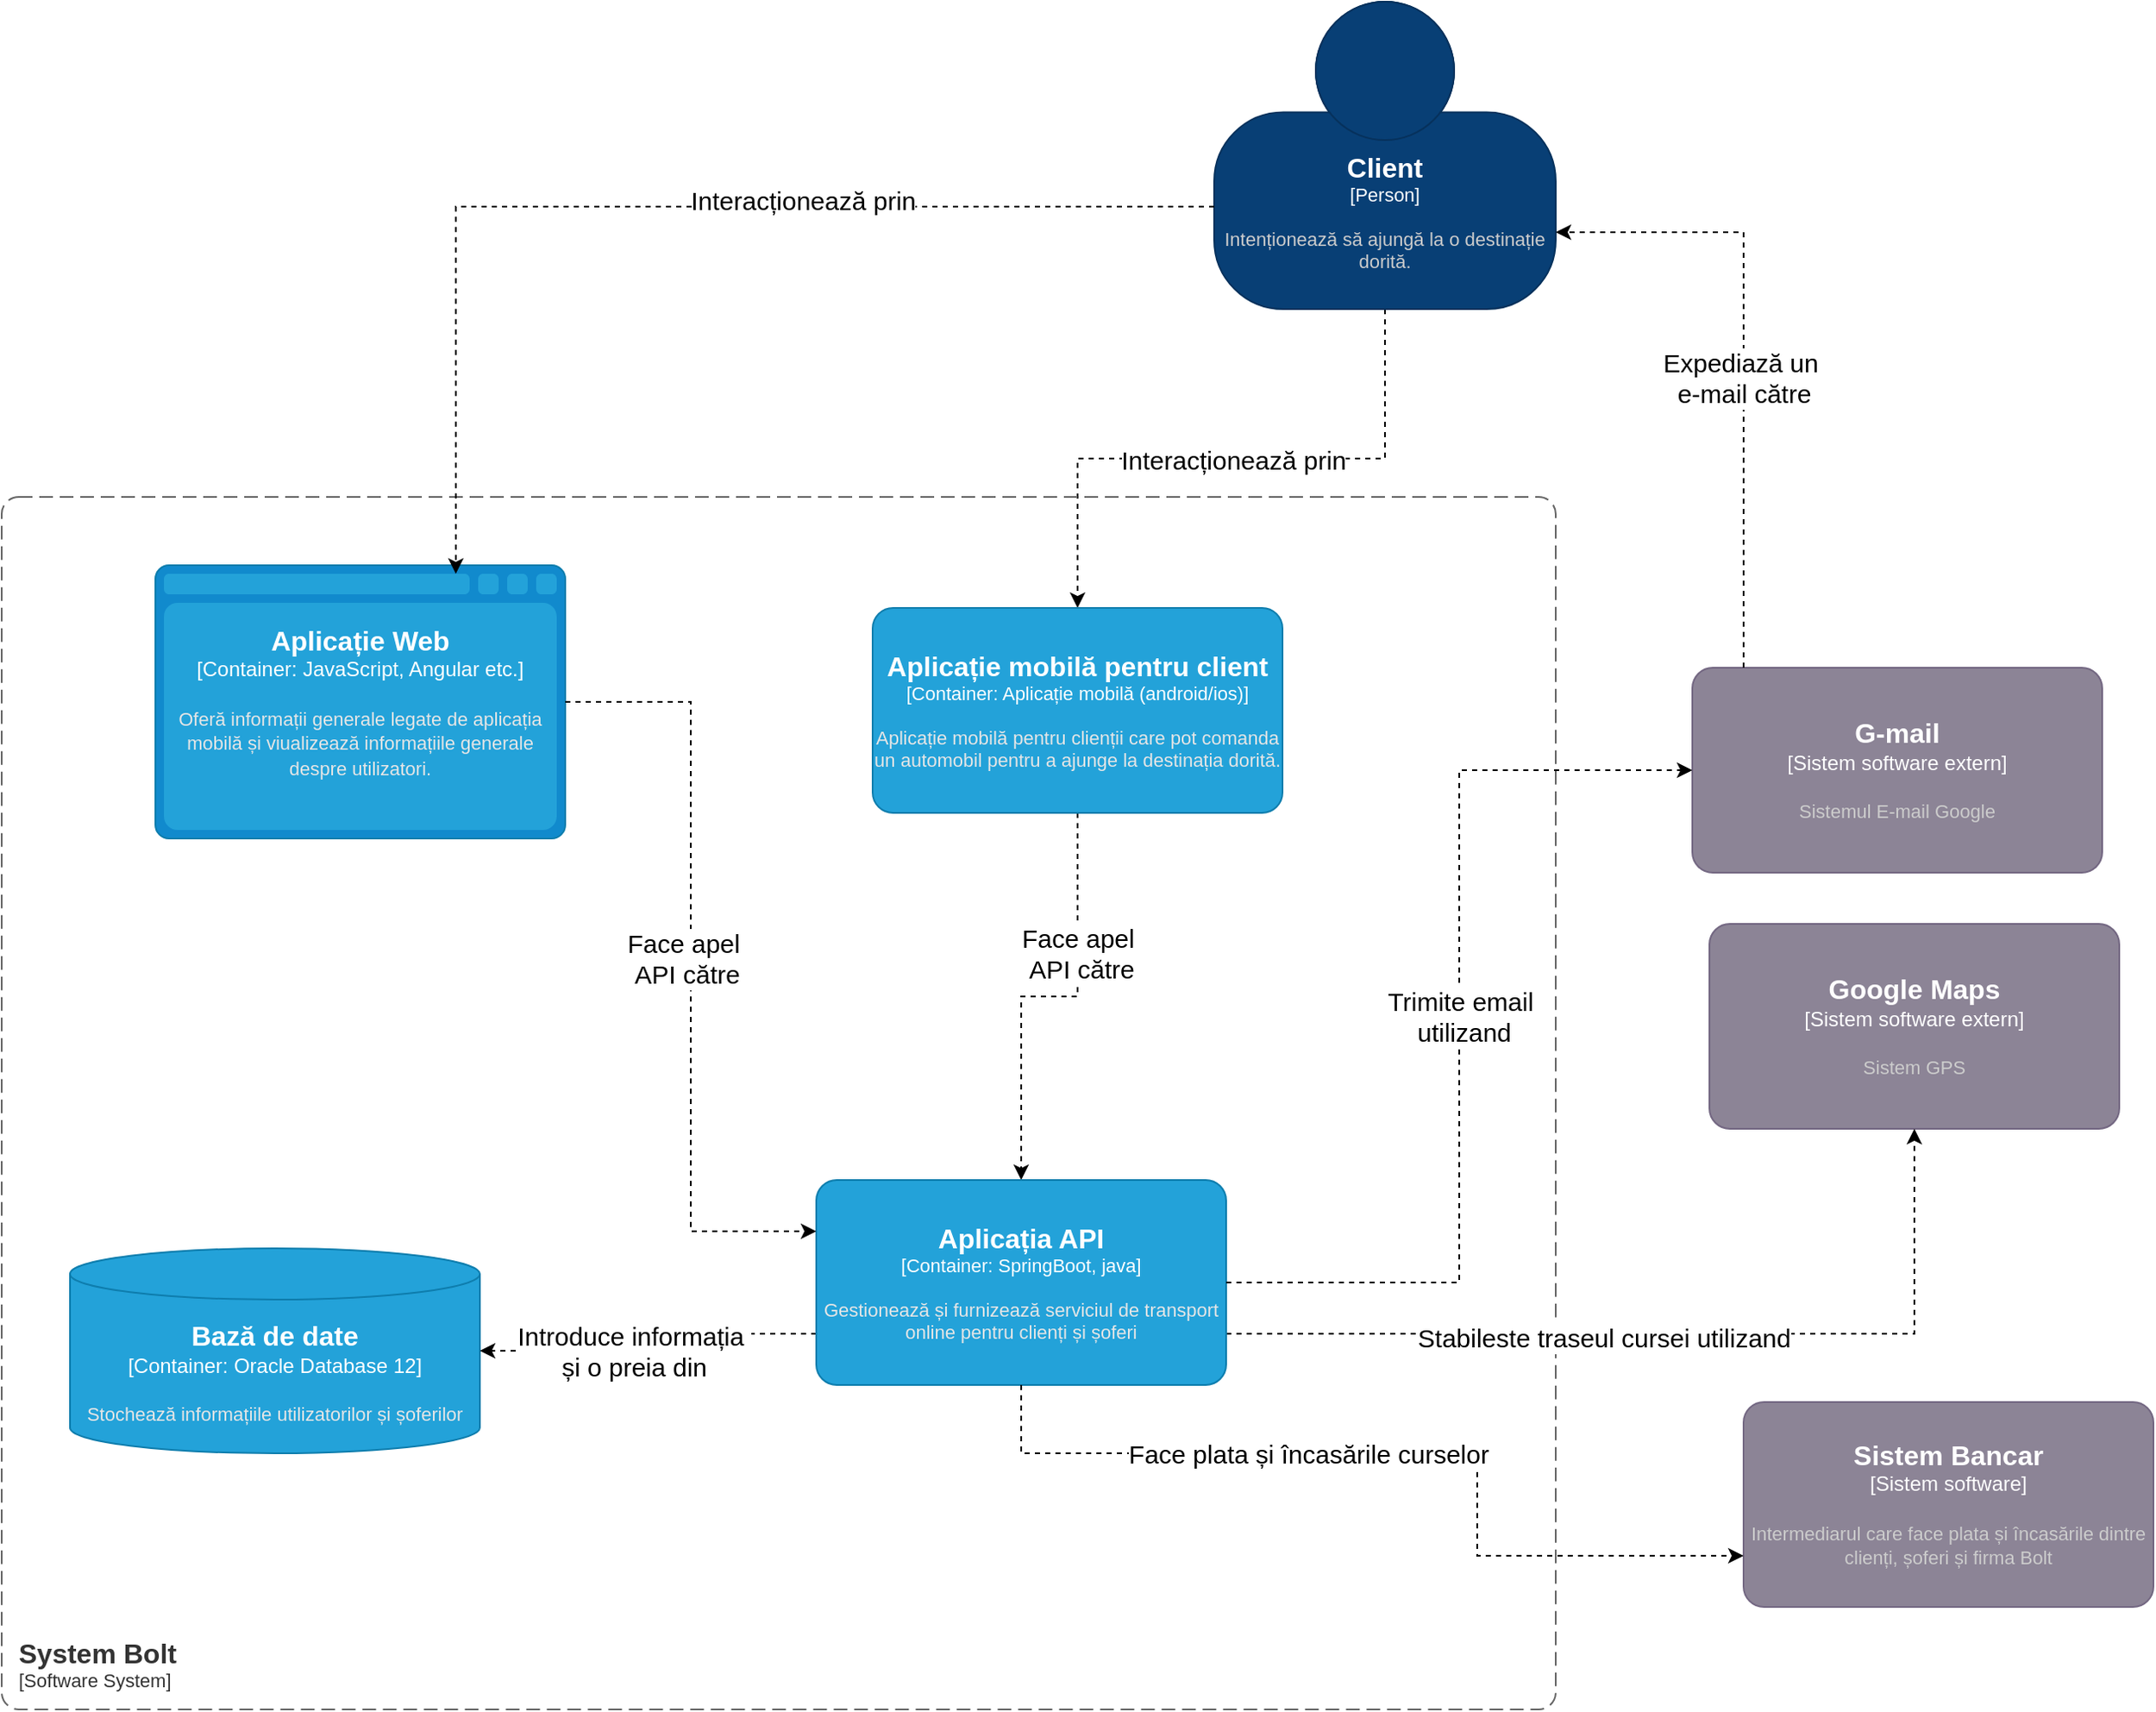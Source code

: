<mxfile version="24.0.7" type="github" pages="2">
  <diagram name="Page-1" id="so11YrUz_T8D6X9IEwJL">
    <mxGraphModel dx="1566" dy="975" grid="1" gridSize="10" guides="1" tooltips="1" connect="1" arrows="1" fold="1" page="1" pageScale="1" pageWidth="827" pageHeight="1169" math="0" shadow="0">
      <root>
        <mxCell id="0" />
        <mxCell id="1" parent="0" />
        <mxCell id="M6_Do0lSK7jopWaOoNng-5" style="edgeStyle=orthogonalEdgeStyle;rounded=0;orthogonalLoop=1;jettySize=auto;html=1;dashed=1;" edge="1" parent="1" source="9relFu1MUnXoXY8zJqt--1" target="9relFu1MUnXoXY8zJqt--4">
          <mxGeometry relative="1" as="geometry" />
        </mxCell>
        <mxCell id="mA4nEUDZnCHrMORgY2oW-5" value="&lt;font style=&quot;font-size: 15px;&quot;&gt;Interacționează prin&lt;/font&gt;" style="edgeLabel;html=1;align=center;verticalAlign=middle;resizable=0;points=[];" vertex="1" connectable="0" parent="M6_Do0lSK7jopWaOoNng-5">
          <mxGeometry x="-0.282" relative="1" as="geometry">
            <mxPoint x="-49" as="offset" />
          </mxGeometry>
        </mxCell>
        <object placeholders="1" c4Name="Client" c4Type="Person" c4Description="Intenționează să ajungă la o destinație dorită." label="&lt;font style=&quot;font-size: 16px&quot;&gt;&lt;b&gt;%c4Name%&lt;/b&gt;&lt;/font&gt;&lt;div&gt;[%c4Type%]&lt;/div&gt;&lt;br&gt;&lt;div&gt;&lt;font style=&quot;font-size: 11px&quot;&gt;&lt;font color=&quot;#cccccc&quot;&gt;%c4Description%&lt;/font&gt;&lt;/div&gt;" id="9relFu1MUnXoXY8zJqt--1">
          <mxCell style="html=1;fontSize=11;dashed=0;whiteSpace=wrap;fillColor=#083F75;strokeColor=#06315C;fontColor=#ffffff;shape=mxgraph.c4.person2;align=center;metaEdit=1;points=[[0.5,0,0],[1,0.5,0],[1,0.75,0],[0.75,1,0],[0.5,1,0],[0.25,1,0],[0,0.75,0],[0,0.5,0]];resizable=0;" vertex="1" parent="1">
            <mxGeometry x="820" y="150" width="200" height="180" as="geometry" />
          </mxCell>
        </object>
        <object placeholders="1" c4Name="System Bolt" c4Type="SystemScopeBoundary" c4Application="Software System" label="&lt;font style=&quot;font-size: 16px&quot;&gt;&lt;b&gt;&lt;div style=&quot;text-align: left&quot;&gt;%c4Name%&lt;/div&gt;&lt;/b&gt;&lt;/font&gt;&lt;div style=&quot;text-align: left&quot;&gt;[%c4Application%]&lt;/div&gt;" id="9relFu1MUnXoXY8zJqt--2">
          <mxCell style="rounded=1;fontSize=11;whiteSpace=wrap;html=1;dashed=1;arcSize=20;fillColor=none;strokeColor=#666666;fontColor=#333333;labelBackgroundColor=none;align=left;verticalAlign=bottom;labelBorderColor=none;spacingTop=0;spacing=10;dashPattern=8 4;metaEdit=1;rotatable=0;perimeter=rectanglePerimeter;noLabel=0;labelPadding=0;allowArrows=0;connectable=0;expand=0;recursiveResize=0;editable=1;pointerEvents=0;absoluteArcSize=1;points=[[0.25,0,0],[0.5,0,0],[0.75,0,0],[1,0.25,0],[1,0.5,0],[1,0.75,0],[0.75,1,0],[0.5,1,0],[0.25,1,0],[0,0.75,0],[0,0.5,0],[0,0.25,0]];" vertex="1" parent="1">
            <mxGeometry x="110" y="440" width="910" height="710" as="geometry" />
          </mxCell>
        </object>
        <object placeholders="1" c4Type="Aplicație Web" c4Container="Container" c4Technology="JavaScript, Angular etc." c4Description="Oferă informații generale legate de aplicația mobilă și viualizează informațiile generale despre utilizatori." label="&lt;font style=&quot;font-size: 16px&quot;&gt;&lt;b&gt;%c4Type%&lt;/b&gt;&lt;/font&gt;&lt;div&gt;[%c4Container%:&amp;nbsp;%c4Technology%]&lt;/div&gt;&lt;br&gt;&lt;div&gt;&lt;font style=&quot;font-size: 11px&quot;&gt;&lt;font color=&quot;#E6E6E6&quot;&gt;%c4Description%&lt;/font&gt;&lt;/div&gt;" id="9relFu1MUnXoXY8zJqt--3">
          <mxCell style="shape=mxgraph.c4.webBrowserContainer2;whiteSpace=wrap;html=1;boundedLbl=1;rounded=0;labelBackgroundColor=none;strokeColor=#118ACD;fillColor=#23A2D9;strokeColor=#118ACD;strokeColor2=#0E7DAD;fontSize=12;fontColor=#ffffff;align=center;metaEdit=1;points=[[0.5,0,0],[1,0.25,0],[1,0.5,0],[1,0.75,0],[0.5,1,0],[0,0.75,0],[0,0.5,0],[0,0.25,0]];resizable=0;" vertex="1" parent="1">
            <mxGeometry x="200" y="480" width="240" height="160" as="geometry" />
          </mxCell>
        </object>
        <mxCell id="M6_Do0lSK7jopWaOoNng-6" style="edgeStyle=orthogonalEdgeStyle;rounded=0;orthogonalLoop=1;jettySize=auto;html=1;dashed=1;" edge="1" parent="1" source="9relFu1MUnXoXY8zJqt--4" target="M6_Do0lSK7jopWaOoNng-3">
          <mxGeometry relative="1" as="geometry" />
        </mxCell>
        <mxCell id="mA4nEUDZnCHrMORgY2oW-6" value="&lt;font style=&quot;font-size: 15px;&quot;&gt;Face apel&amp;nbsp;&lt;/font&gt;&lt;div&gt;&lt;font style=&quot;font-size: 15px;&quot;&gt;API către&lt;/font&gt;&lt;/div&gt;" style="edgeLabel;html=1;align=center;verticalAlign=middle;resizable=0;points=[];" vertex="1" connectable="0" parent="M6_Do0lSK7jopWaOoNng-6">
          <mxGeometry x="-0.343" y="2" relative="1" as="geometry">
            <mxPoint as="offset" />
          </mxGeometry>
        </mxCell>
        <object placeholders="1" c4Name="Aplicație mobilă pentru client" c4Type="Container" c4Technology="Aplicație mobilă (android/ios)" c4Description="Aplicație mobilă pentru clienții care pot comanda un automobil pentru a ajunge la destinația dorită." label="&lt;font style=&quot;font-size: 16px&quot;&gt;&lt;b&gt;%c4Name%&lt;/b&gt;&lt;/font&gt;&lt;div&gt;[%c4Type%: %c4Technology%]&lt;/div&gt;&lt;br&gt;&lt;div&gt;&lt;font style=&quot;font-size: 11px&quot;&gt;&lt;font color=&quot;#E6E6E6&quot;&gt;%c4Description%&lt;/font&gt;&lt;/div&gt;" id="9relFu1MUnXoXY8zJqt--4">
          <mxCell style="rounded=1;whiteSpace=wrap;html=1;fontSize=11;labelBackgroundColor=none;fillColor=#23A2D9;fontColor=#ffffff;align=center;arcSize=10;strokeColor=#0E7DAD;metaEdit=1;resizable=0;points=[[0.25,0,0],[0.5,0,0],[0.75,0,0],[1,0.25,0],[1,0.5,0],[1,0.75,0],[0.75,1,0],[0.5,1,0],[0.25,1,0],[0,0.75,0],[0,0.5,0],[0,0.25,0]];" vertex="1" parent="1">
            <mxGeometry x="620" y="505" width="240" height="120" as="geometry" />
          </mxCell>
        </object>
        <object placeholders="1" c4Type="Bază de date" c4Container="Container" c4Technology="Oracle Database 12" c4Description="Stochează informațiile utilizatorilor și șoferilor" label="&lt;font style=&quot;font-size: 16px&quot;&gt;&lt;b&gt;%c4Type%&lt;/b&gt;&lt;/font&gt;&lt;div&gt;[%c4Container%:&amp;nbsp;%c4Technology%]&lt;/div&gt;&lt;br&gt;&lt;div&gt;&lt;font style=&quot;font-size: 11px&quot;&gt;&lt;font color=&quot;#E6E6E6&quot;&gt;%c4Description%&lt;/font&gt;&lt;/div&gt;" id="9relFu1MUnXoXY8zJqt--5">
          <mxCell style="shape=cylinder3;size=15;whiteSpace=wrap;html=1;boundedLbl=1;rounded=0;labelBackgroundColor=none;fillColor=#23A2D9;fontSize=12;fontColor=#ffffff;align=center;strokeColor=#0E7DAD;metaEdit=1;points=[[0.5,0,0],[1,0.25,0],[1,0.5,0],[1,0.75,0],[0.5,1,0],[0,0.75,0],[0,0.5,0],[0,0.25,0]];resizable=0;" vertex="1" parent="1">
            <mxGeometry x="150" y="880" width="240" height="120" as="geometry" />
          </mxCell>
        </object>
        <object placeholders="1" c4Name="G-mail" c4Type="Sistem software extern" c4Description="Sistemul E-mail Google" label="&lt;font style=&quot;font-size: 16px&quot;&gt;&lt;b&gt;%c4Name%&lt;/b&gt;&lt;/font&gt;&lt;div&gt;[%c4Type%]&lt;/div&gt;&lt;br&gt;&lt;div&gt;&lt;font style=&quot;font-size: 11px&quot;&gt;&lt;font color=&quot;#cccccc&quot;&gt;%c4Description%&lt;/font&gt;&lt;/div&gt;" id="M6_Do0lSK7jopWaOoNng-1">
          <mxCell style="rounded=1;whiteSpace=wrap;html=1;labelBackgroundColor=none;fillColor=#8C8496;fontColor=#ffffff;align=center;arcSize=10;strokeColor=#736782;metaEdit=1;resizable=0;points=[[0.25,0,0],[0.5,0,0],[0.75,0,0],[1,0.25,0],[1,0.5,0],[1,0.75,0],[0.75,1,0],[0.5,1,0],[0.25,1,0],[0,0.75,0],[0,0.5,0],[0,0.25,0]];" vertex="1" parent="1">
            <mxGeometry x="1100" y="540" width="240" height="120" as="geometry" />
          </mxCell>
        </object>
        <object placeholders="1" c4Name="Google Maps" c4Type="Sistem software extern" c4Description="Sistem GPS" label="&lt;font style=&quot;font-size: 16px&quot;&gt;&lt;b&gt;%c4Name%&lt;/b&gt;&lt;/font&gt;&lt;div&gt;[%c4Type%]&lt;/div&gt;&lt;br&gt;&lt;div&gt;&lt;font style=&quot;font-size: 11px&quot;&gt;&lt;font color=&quot;#cccccc&quot;&gt;%c4Description%&lt;/font&gt;&lt;/div&gt;" id="M6_Do0lSK7jopWaOoNng-2">
          <mxCell style="rounded=1;whiteSpace=wrap;html=1;labelBackgroundColor=none;fillColor=#8C8496;fontColor=#ffffff;align=center;arcSize=10;strokeColor=#736782;metaEdit=1;resizable=0;points=[[0.25,0,0],[0.5,0,0],[0.75,0,0],[1,0.25,0],[1,0.5,0],[1,0.75,0],[0.75,1,0],[0.5,1,0],[0.25,1,0],[0,0.75,0],[0,0.5,0],[0,0.25,0]];" vertex="1" parent="1">
            <mxGeometry x="1110" y="690" width="240" height="120" as="geometry" />
          </mxCell>
        </object>
        <mxCell id="M6_Do0lSK7jopWaOoNng-8" style="edgeStyle=orthogonalEdgeStyle;rounded=0;orthogonalLoop=1;jettySize=auto;html=1;exitX=0;exitY=0.75;exitDx=0;exitDy=0;exitPerimeter=0;dashed=1;" edge="1" parent="1" source="M6_Do0lSK7jopWaOoNng-3" target="9relFu1MUnXoXY8zJqt--5">
          <mxGeometry relative="1" as="geometry" />
        </mxCell>
        <mxCell id="M6_Do0lSK7jopWaOoNng-11" value="&lt;font style=&quot;font-size: 15px;&quot;&gt;Introduce informația&amp;nbsp;&lt;/font&gt;&lt;div style=&quot;font-size: 15px;&quot;&gt;&lt;font style=&quot;font-size: 15px;&quot;&gt;și o preia din&lt;/font&gt;&lt;/div&gt;" style="edgeLabel;html=1;align=center;verticalAlign=middle;resizable=0;points=[];" vertex="1" connectable="0" parent="M6_Do0lSK7jopWaOoNng-8">
          <mxGeometry x="0.129" relative="1" as="geometry">
            <mxPoint as="offset" />
          </mxGeometry>
        </mxCell>
        <mxCell id="M6_Do0lSK7jopWaOoNng-10" style="edgeStyle=orthogonalEdgeStyle;rounded=0;orthogonalLoop=1;jettySize=auto;html=1;exitX=1;exitY=0.75;exitDx=0;exitDy=0;exitPerimeter=0;dashed=1;" edge="1" parent="1" source="M6_Do0lSK7jopWaOoNng-3" target="M6_Do0lSK7jopWaOoNng-2">
          <mxGeometry relative="1" as="geometry">
            <Array as="points">
              <mxPoint x="827" y="930" />
              <mxPoint x="1230" y="930" />
            </Array>
          </mxGeometry>
        </mxCell>
        <mxCell id="G-Hw6UQdI5iDVbQwFcuf-1" value="&lt;font style=&quot;font-size: 15px;&quot;&gt;Stabileste traseul cursei utilizand&lt;/font&gt;" style="edgeLabel;html=1;align=center;verticalAlign=middle;resizable=0;points=[];" vertex="1" connectable="0" parent="M6_Do0lSK7jopWaOoNng-10">
          <mxGeometry x="-0.156" y="-2" relative="1" as="geometry">
            <mxPoint as="offset" />
          </mxGeometry>
        </mxCell>
        <object placeholders="1" c4Name="Aplicația API" c4Type="Container" c4Technology="SpringBoot, java" c4Description="Gestionează și furnizează serviciul de transport online pentru clienți și șoferi" label="&lt;font style=&quot;font-size: 16px&quot;&gt;&lt;b&gt;%c4Name%&lt;/b&gt;&lt;/font&gt;&lt;div&gt;[%c4Type%: %c4Technology%]&lt;/div&gt;&lt;br&gt;&lt;div&gt;&lt;font style=&quot;font-size: 11px&quot;&gt;&lt;font color=&quot;#E6E6E6&quot;&gt;%c4Description%&lt;/font&gt;&lt;/div&gt;" id="M6_Do0lSK7jopWaOoNng-3">
          <mxCell style="rounded=1;whiteSpace=wrap;html=1;fontSize=11;labelBackgroundColor=none;fillColor=#23A2D9;fontColor=#ffffff;align=center;arcSize=10;strokeColor=#0E7DAD;metaEdit=1;resizable=0;points=[[0.25,0,0],[0.5,0,0],[0.75,0,0],[1,0.25,0],[1,0.5,0],[1,0.75,0],[0.75,1,0],[0.5,1,0],[0.25,1,0],[0,0.75,0],[0,0.5,0],[0,0.25,0]];" vertex="1" parent="1">
            <mxGeometry x="587" y="840" width="240" height="120" as="geometry" />
          </mxCell>
        </object>
        <mxCell id="M6_Do0lSK7jopWaOoNng-4" style="edgeStyle=orthogonalEdgeStyle;rounded=0;orthogonalLoop=1;jettySize=auto;html=1;entryX=0.733;entryY=0.031;entryDx=0;entryDy=0;entryPerimeter=0;dashed=1;" edge="1" parent="1" source="9relFu1MUnXoXY8zJqt--1" target="9relFu1MUnXoXY8zJqt--3">
          <mxGeometry relative="1" as="geometry">
            <Array as="points">
              <mxPoint x="376" y="270" />
            </Array>
          </mxGeometry>
        </mxCell>
        <mxCell id="mA4nEUDZnCHrMORgY2oW-4" value="&lt;font style=&quot;font-size: 15px;&quot;&gt;Interacționează prin&lt;/font&gt;" style="edgeLabel;html=1;align=center;verticalAlign=middle;resizable=0;points=[];" vertex="1" connectable="0" parent="M6_Do0lSK7jopWaOoNng-4">
          <mxGeometry x="-0.269" y="-4" relative="1" as="geometry">
            <mxPoint as="offset" />
          </mxGeometry>
        </mxCell>
        <mxCell id="M6_Do0lSK7jopWaOoNng-7" style="edgeStyle=orthogonalEdgeStyle;rounded=0;orthogonalLoop=1;jettySize=auto;html=1;entryX=0;entryY=0.25;entryDx=0;entryDy=0;entryPerimeter=0;dashed=1;" edge="1" parent="1" source="9relFu1MUnXoXY8zJqt--3" target="M6_Do0lSK7jopWaOoNng-3">
          <mxGeometry relative="1" as="geometry" />
        </mxCell>
        <mxCell id="mA4nEUDZnCHrMORgY2oW-7" value="&lt;font style=&quot;font-size: 15px;&quot;&gt;Face apel&amp;nbsp;&lt;/font&gt;&lt;div&gt;&lt;font style=&quot;font-size: 15px;&quot;&gt;API către&lt;/font&gt;&lt;/div&gt;" style="edgeLabel;html=1;align=center;verticalAlign=middle;resizable=0;points=[];" vertex="1" connectable="0" parent="M6_Do0lSK7jopWaOoNng-7">
          <mxGeometry x="-0.025" y="-3" relative="1" as="geometry">
            <mxPoint as="offset" />
          </mxGeometry>
        </mxCell>
        <mxCell id="M6_Do0lSK7jopWaOoNng-9" style="edgeStyle=orthogonalEdgeStyle;rounded=0;orthogonalLoop=1;jettySize=auto;html=1;entryX=0;entryY=0.5;entryDx=0;entryDy=0;entryPerimeter=0;dashed=1;" edge="1" parent="1" source="M6_Do0lSK7jopWaOoNng-3" target="M6_Do0lSK7jopWaOoNng-1">
          <mxGeometry relative="1" as="geometry" />
        </mxCell>
        <mxCell id="CLIjAiVT5mq_rFg36amj-1" value="&lt;font style=&quot;font-size: 15px;&quot;&gt;Trimite email&amp;nbsp;&lt;/font&gt;&lt;div style=&quot;font-size: 15px;&quot;&gt;&lt;font style=&quot;font-size: 15px;&quot;&gt;utilizand&lt;/font&gt;&lt;/div&gt;" style="edgeLabel;html=1;align=center;verticalAlign=middle;resizable=0;points=[];" vertex="1" connectable="0" parent="M6_Do0lSK7jopWaOoNng-9">
          <mxGeometry x="0.025" y="-1" relative="1" as="geometry">
            <mxPoint x="1" y="1" as="offset" />
          </mxGeometry>
        </mxCell>
        <mxCell id="M6_Do0lSK7jopWaOoNng-12" style="edgeStyle=orthogonalEdgeStyle;rounded=0;orthogonalLoop=1;jettySize=auto;html=1;entryX=1;entryY=0.75;entryDx=0;entryDy=0;entryPerimeter=0;dashed=1;" edge="1" parent="1" source="M6_Do0lSK7jopWaOoNng-1" target="9relFu1MUnXoXY8zJqt--1">
          <mxGeometry relative="1" as="geometry">
            <Array as="points">
              <mxPoint x="1130" y="285" />
            </Array>
          </mxGeometry>
        </mxCell>
        <mxCell id="M6_Do0lSK7jopWaOoNng-13" value="&lt;font style=&quot;font-size: 15px;&quot;&gt;Expediază un&amp;nbsp;&lt;/font&gt;&lt;div&gt;&lt;font style=&quot;font-size: 15px;&quot;&gt;e-mail către&lt;/font&gt;&lt;/div&gt;" style="edgeLabel;html=1;align=center;verticalAlign=middle;resizable=0;points=[];" vertex="1" connectable="0" parent="M6_Do0lSK7jopWaOoNng-12">
          <mxGeometry x="0.284" relative="1" as="geometry">
            <mxPoint y="64" as="offset" />
          </mxGeometry>
        </mxCell>
        <object placeholders="1" c4Name="Sistem Bancar" c4Type="Sistem software" c4Description="Intermediarul care face plata și încasările dintre clienți, șoferi și firma Bolt" label="&lt;font style=&quot;font-size: 16px&quot;&gt;&lt;b&gt;%c4Name%&lt;/b&gt;&lt;/font&gt;&lt;div&gt;[%c4Type%]&lt;/div&gt;&lt;br&gt;&lt;div&gt;&lt;font style=&quot;font-size: 11px&quot;&gt;&lt;font color=&quot;#cccccc&quot;&gt;%c4Description%&lt;/font&gt;&lt;/div&gt;" id="mA4nEUDZnCHrMORgY2oW-1">
          <mxCell style="rounded=1;whiteSpace=wrap;html=1;labelBackgroundColor=none;fillColor=#8C8496;fontColor=#ffffff;align=center;arcSize=10;strokeColor=#736782;metaEdit=1;resizable=0;points=[[0.25,0,0],[0.5,0,0],[0.75,0,0],[1,0.25,0],[1,0.5,0],[1,0.75,0],[0.75,1,0],[0.5,1,0],[0.25,1,0],[0,0.75,0],[0,0.5,0],[0,0.25,0]];" vertex="1" parent="1">
            <mxGeometry x="1130" y="970" width="240" height="120" as="geometry" />
          </mxCell>
        </object>
        <mxCell id="mA4nEUDZnCHrMORgY2oW-2" style="edgeStyle=orthogonalEdgeStyle;rounded=0;orthogonalLoop=1;jettySize=auto;html=1;entryX=0;entryY=0.75;entryDx=0;entryDy=0;entryPerimeter=0;dashed=1;" edge="1" parent="1" source="M6_Do0lSK7jopWaOoNng-3" target="mA4nEUDZnCHrMORgY2oW-1">
          <mxGeometry relative="1" as="geometry">
            <Array as="points">
              <mxPoint x="707" y="1000" />
              <mxPoint x="974" y="1000" />
              <mxPoint x="974" y="1060" />
            </Array>
          </mxGeometry>
        </mxCell>
        <mxCell id="mA4nEUDZnCHrMORgY2oW-3" value="&lt;font style=&quot;font-size: 15px;&quot;&gt;Face plata și încasările curselor&lt;/font&gt;" style="edgeLabel;html=1;align=center;verticalAlign=middle;resizable=0;points=[];" vertex="1" connectable="0" parent="mA4nEUDZnCHrMORgY2oW-2">
          <mxGeometry x="-0.206" relative="1" as="geometry">
            <mxPoint as="offset" />
          </mxGeometry>
        </mxCell>
      </root>
    </mxGraphModel>
  </diagram>
  <diagram id="sWyyq5OJ5-l-R8mawPoB" name="Page-2">
    <mxGraphModel dx="2158" dy="829" grid="1" gridSize="10" guides="1" tooltips="1" connect="1" arrows="1" fold="1" page="1" pageScale="1" pageWidth="827" pageHeight="1169" math="0" shadow="0">
      <root>
        <mxCell id="0" />
        <mxCell id="1" parent="0" />
        <object placeholders="1" c4Name="Client" c4Type="Persoana" c4Description="O persoana care cauta curse pentru a ajunge la destinatie" label="&lt;font style=&quot;font-size: 16px&quot;&gt;&lt;b&gt;%c4Name%&lt;/b&gt;&lt;/font&gt;&lt;div&gt;[%c4Type%]&lt;/div&gt;&lt;br&gt;&lt;div&gt;&lt;font style=&quot;font-size: 11px&quot;&gt;&lt;font color=&quot;#cccccc&quot;&gt;%c4Description%&lt;/font&gt;&lt;/div&gt;" id="0R0u6cE92PwuyUzcSPAR-1">
          <mxCell style="html=1;fontSize=11;dashed=0;whiteSpace=wrap;fillColor=#083F75;strokeColor=#06315C;fontColor=#ffffff;shape=mxgraph.c4.person2;align=center;metaEdit=1;points=[[0.5,0,0],[1,0.5,0],[1,0.75,0],[0.75,1,0],[0.5,1,0],[0.25,1,0],[0,0.75,0],[0,0.5,0]];resizable=0;" vertex="1" parent="1">
            <mxGeometry x="175" y="40" width="200" height="180" as="geometry" />
          </mxCell>
        </object>
        <object placeholders="1" c4Name="Bolt" c4Type="Sistem software" c4Description="Atribuie soferi clientilor pentru ai transporta, stabileste un traseu si calculeaza costul cursei" label="&lt;font style=&quot;font-size: 16px&quot;&gt;&lt;b&gt;%c4Name%&lt;/b&gt;&lt;/font&gt;&lt;div&gt;[%c4Type%]&lt;/div&gt;&lt;br&gt;&lt;div&gt;&lt;font style=&quot;font-size: 11px&quot;&gt;&lt;font color=&quot;#cccccc&quot;&gt;%c4Description%&lt;/font&gt;&lt;/div&gt;" id="0R0u6cE92PwuyUzcSPAR-2">
          <mxCell style="rounded=1;whiteSpace=wrap;html=1;labelBackgroundColor=none;fillColor=#1061B0;fontColor=#ffffff;align=center;arcSize=10;strokeColor=#0D5091;metaEdit=1;resizable=0;points=[[0.25,0,0],[0.5,0,0],[0.75,0,0],[1,0.25,0],[1,0.5,0],[1,0.75,0],[0.75,1,0],[0.5,1,0],[0.25,1,0],[0,0.75,0],[0,0.5,0],[0,0.25,0]];" vertex="1" parent="1">
            <mxGeometry x="294" y="340" width="240" height="120" as="geometry" />
          </mxCell>
        </object>
        <mxCell id="0R0u6cE92PwuyUzcSPAR-3" value="Foloseste aplicatia pentru a cauta&amp;nbsp;&lt;div&gt;o cursa si sa ajunga la destinatie&lt;/div&gt;" style="edgeStyle=orthogonalEdgeStyle;rounded=0;orthogonalLoop=1;jettySize=auto;entryX=0.25;entryY=0;entryDx=0;entryDy=0;entryPerimeter=0;html=1;exitX=0.5;exitY=1;exitDx=0;exitDy=0;exitPerimeter=0;" edge="1" parent="1" source="0R0u6cE92PwuyUzcSPAR-1" target="0R0u6cE92PwuyUzcSPAR-2">
          <mxGeometry relative="1" as="geometry">
            <mxPoint x="354.5" y="260" as="sourcePoint" />
            <mxPoint x="354.5" y="480" as="targetPoint" />
          </mxGeometry>
        </mxCell>
        <mxCell id="0R0u6cE92PwuyUzcSPAR-4" value="System Context diagram for Bolt System" style="text;strokeColor=none;fillColor=none;html=1;fontSize=24;fontStyle=1;verticalAlign=middle;align=center;" vertex="1" parent="1">
          <mxGeometry x="40" y="690" width="730" height="40" as="geometry" />
        </mxCell>
        <object placeholders="1" c4Name="Sofer" c4Type="Persoana" c4Description="O persoana care accepta comenzi si transporta clienti" label="&lt;font style=&quot;font-size: 16px&quot;&gt;&lt;b&gt;%c4Name%&lt;/b&gt;&lt;/font&gt;&lt;div&gt;[%c4Type%]&lt;/div&gt;&lt;br&gt;&lt;div&gt;&lt;font style=&quot;font-size: 11px&quot;&gt;&lt;font color=&quot;#cccccc&quot;&gt;%c4Description%&lt;/font&gt;&lt;/div&gt;" id="0R0u6cE92PwuyUzcSPAR-5">
          <mxCell style="html=1;fontSize=11;dashed=0;whiteSpace=wrap;fillColor=#083F75;strokeColor=#06315C;fontColor=#ffffff;shape=mxgraph.c4.person2;align=center;metaEdit=1;points=[[0.5,0,0],[1,0.5,0],[1,0.75,0],[0.75,1,0],[0.5,1,0],[0.25,1,0],[0,0.75,0],[0,0.5,0]];resizable=0;" vertex="1" parent="1">
            <mxGeometry x="485" y="40" width="200" height="180" as="geometry" />
          </mxCell>
        </object>
        <mxCell id="0R0u6cE92PwuyUzcSPAR-6" value="Isi inscrie masina in aplicatie&lt;div&gt;si transporta clienti&lt;/div&gt;" style="edgeStyle=orthogonalEdgeStyle;rounded=0;orthogonalLoop=1;jettySize=auto;html=1;exitX=0.5;exitY=1;exitDx=0;exitDy=0;exitPerimeter=0;entryX=0.75;entryY=0;entryDx=0;entryDy=0;entryPerimeter=0;" edge="1" parent="1" source="0R0u6cE92PwuyUzcSPAR-5" target="0R0u6cE92PwuyUzcSPAR-2">
          <mxGeometry relative="1" as="geometry" />
        </mxCell>
        <object placeholders="1" c4Name="G-mail" c4Type="Sistem software extern" c4Description="Sistemul E-mail Google" label="&lt;font style=&quot;font-size: 16px&quot;&gt;&lt;b&gt;%c4Name%&lt;/b&gt;&lt;/font&gt;&lt;div&gt;[%c4Type%]&lt;/div&gt;&lt;br&gt;&lt;div&gt;&lt;font style=&quot;font-size: 11px&quot;&gt;&lt;font color=&quot;#cccccc&quot;&gt;%c4Description%&lt;/font&gt;&lt;/div&gt;" id="0R0u6cE92PwuyUzcSPAR-7">
          <mxCell style="rounded=1;whiteSpace=wrap;html=1;labelBackgroundColor=none;fillColor=#8C8496;fontColor=#ffffff;align=center;arcSize=10;strokeColor=#736782;metaEdit=1;resizable=0;points=[[0.25,0,0],[0.5,0,0],[0.75,0,0],[1,0.25,0],[1,0.5,0],[1,0.75,0],[0.75,1,0],[0.5,1,0],[0.25,1,0],[0,0.75,0],[0,0.5,0],[0,0.25,0]];" vertex="1" parent="1">
            <mxGeometry x="715" y="340" width="240" height="120" as="geometry" />
          </mxCell>
        </object>
        <mxCell id="0R0u6cE92PwuyUzcSPAR-8" value="Trimite email utilizand" style="edgeStyle=orthogonalEdgeStyle;rounded=0;orthogonalLoop=1;jettySize=auto;html=1;entryX=0;entryY=0.5;entryDx=0;entryDy=0;entryPerimeter=0;" edge="1" parent="1" source="0R0u6cE92PwuyUzcSPAR-2" target="0R0u6cE92PwuyUzcSPAR-7">
          <mxGeometry relative="1" as="geometry" />
        </mxCell>
        <mxCell id="0R0u6cE92PwuyUzcSPAR-9" style="edgeStyle=orthogonalEdgeStyle;rounded=0;orthogonalLoop=1;jettySize=auto;html=1;entryX=1;entryY=0.75;entryDx=0;entryDy=0;entryPerimeter=0;exitX=0.5;exitY=0;exitDx=0;exitDy=0;exitPerimeter=0;" edge="1" parent="1" source="0R0u6cE92PwuyUzcSPAR-7" target="0R0u6cE92PwuyUzcSPAR-5">
          <mxGeometry relative="1" as="geometry">
            <Array as="points">
              <mxPoint x="835" y="175" />
            </Array>
          </mxGeometry>
        </mxCell>
        <mxCell id="0R0u6cE92PwuyUzcSPAR-10" value="Trimkte email la" style="edgeLabel;html=1;align=center;verticalAlign=middle;resizable=0;points=[];" vertex="1" connectable="0" parent="0R0u6cE92PwuyUzcSPAR-9">
          <mxGeometry x="-0.417" y="1" relative="1" as="geometry">
            <mxPoint as="offset" />
          </mxGeometry>
        </mxCell>
        <mxCell id="0R0u6cE92PwuyUzcSPAR-11" style="edgeStyle=orthogonalEdgeStyle;rounded=0;orthogonalLoop=1;jettySize=auto;html=1;exitX=0.5;exitY=0;exitDx=0;exitDy=0;exitPerimeter=0;entryX=0.5;entryY=0;entryDx=0;entryDy=0;entryPerimeter=0;" edge="1" parent="1" source="0R0u6cE92PwuyUzcSPAR-7" target="0R0u6cE92PwuyUzcSPAR-1">
          <mxGeometry relative="1" as="geometry" />
        </mxCell>
        <object placeholders="1" c4Name="Google Maps" c4Type="Sistem software extern" c4Description="Sistem GPS" label="&lt;font style=&quot;font-size: 16px&quot;&gt;&lt;b&gt;%c4Name%&lt;/b&gt;&lt;/font&gt;&lt;div&gt;[%c4Type%]&lt;/div&gt;&lt;br&gt;&lt;div&gt;&lt;font style=&quot;font-size: 11px&quot;&gt;&lt;font color=&quot;#cccccc&quot;&gt;%c4Description%&lt;/font&gt;&lt;/div&gt;" id="0R0u6cE92PwuyUzcSPAR-12">
          <mxCell style="rounded=1;whiteSpace=wrap;html=1;labelBackgroundColor=none;fillColor=#8C8496;fontColor=#ffffff;align=center;arcSize=10;strokeColor=#736782;metaEdit=1;resizable=0;points=[[0.25,0,0],[0.5,0,0],[0.75,0,0],[1,0.25,0],[1,0.5,0],[1,0.75,0],[0.75,1,0],[0.5,1,0],[0.25,1,0],[0,0.75,0],[0,0.5,0],[0,0.25,0]];" vertex="1" parent="1">
            <mxGeometry x="285" y="540" width="240" height="120" as="geometry" />
          </mxCell>
        </object>
        <mxCell id="0R0u6cE92PwuyUzcSPAR-13" style="edgeStyle=orthogonalEdgeStyle;rounded=0;orthogonalLoop=1;jettySize=auto;html=1;exitX=0.5;exitY=1;exitDx=0;exitDy=0;exitPerimeter=0;entryX=0.5;entryY=0;entryDx=0;entryDy=0;entryPerimeter=0;" edge="1" parent="1" source="0R0u6cE92PwuyUzcSPAR-2" target="0R0u6cE92PwuyUzcSPAR-12">
          <mxGeometry relative="1" as="geometry" />
        </mxCell>
        <mxCell id="0R0u6cE92PwuyUzcSPAR-14" value="Stabileste traseul cursei utilizand" style="edgeLabel;html=1;align=center;verticalAlign=middle;resizable=0;points=[];" vertex="1" connectable="0" parent="0R0u6cE92PwuyUzcSPAR-13">
          <mxGeometry x="-0.176" y="-3" relative="1" as="geometry">
            <mxPoint as="offset" />
          </mxGeometry>
        </mxCell>
        <object placeholders="1" c4Name="Sistem Bancar" c4Type="Sistem software" c4Description="Intermediarul care face plata și încasările dintre clienți, șoferi și firma Bolt" label="&lt;font style=&quot;font-size: 16px&quot;&gt;&lt;b&gt;%c4Name%&lt;/b&gt;&lt;/font&gt;&lt;div&gt;[%c4Type%]&lt;/div&gt;&lt;br&gt;&lt;div&gt;&lt;font style=&quot;font-size: 11px&quot;&gt;&lt;font color=&quot;#cccccc&quot;&gt;%c4Description%&lt;/font&gt;&lt;/div&gt;" id="oi4XBXfynjASlueM8WmE-1">
          <mxCell style="rounded=1;whiteSpace=wrap;html=1;labelBackgroundColor=none;fillColor=#8C8496;fontColor=#ffffff;align=center;arcSize=10;strokeColor=#736782;metaEdit=1;resizable=0;points=[[0.25,0,0],[0.5,0,0],[0.75,0,0],[1,0.25,0],[1,0.5,0],[1,0.75,0],[0.75,1,0],[0.5,1,0],[0.25,1,0],[0,0.75,0],[0,0.5,0],[0,0.25,0]];" vertex="1" parent="1">
            <mxGeometry x="-50" y="530" width="240" height="120" as="geometry" />
          </mxCell>
        </object>
        <mxCell id="oi4XBXfynjASlueM8WmE-4" style="edgeStyle=orthogonalEdgeStyle;rounded=0;orthogonalLoop=1;jettySize=auto;html=1;dashed=1;" edge="1" parent="1" source="0R0u6cE92PwuyUzcSPAR-2" target="oi4XBXfynjASlueM8WmE-1">
          <mxGeometry relative="1" as="geometry">
            <mxPoint x="305" y="400" as="sourcePoint" />
            <mxPoint x="80" y="540" as="targetPoint" />
            <Array as="points">
              <mxPoint x="80" y="400" />
            </Array>
          </mxGeometry>
        </mxCell>
        <mxCell id="ws1_BoF8TCHjHI0uy7YM-1" value="&lt;font style=&quot;font-size: 11px;&quot;&gt;Face plata și încasările curselor&lt;/font&gt;" style="edgeLabel;html=1;align=center;verticalAlign=middle;resizable=0;points=[];" vertex="1" connectable="0" parent="oi4XBXfynjASlueM8WmE-4">
          <mxGeometry x="-0.146" y="1" relative="1" as="geometry">
            <mxPoint x="40" y="-1" as="offset" />
          </mxGeometry>
        </mxCell>
      </root>
    </mxGraphModel>
  </diagram>
</mxfile>

